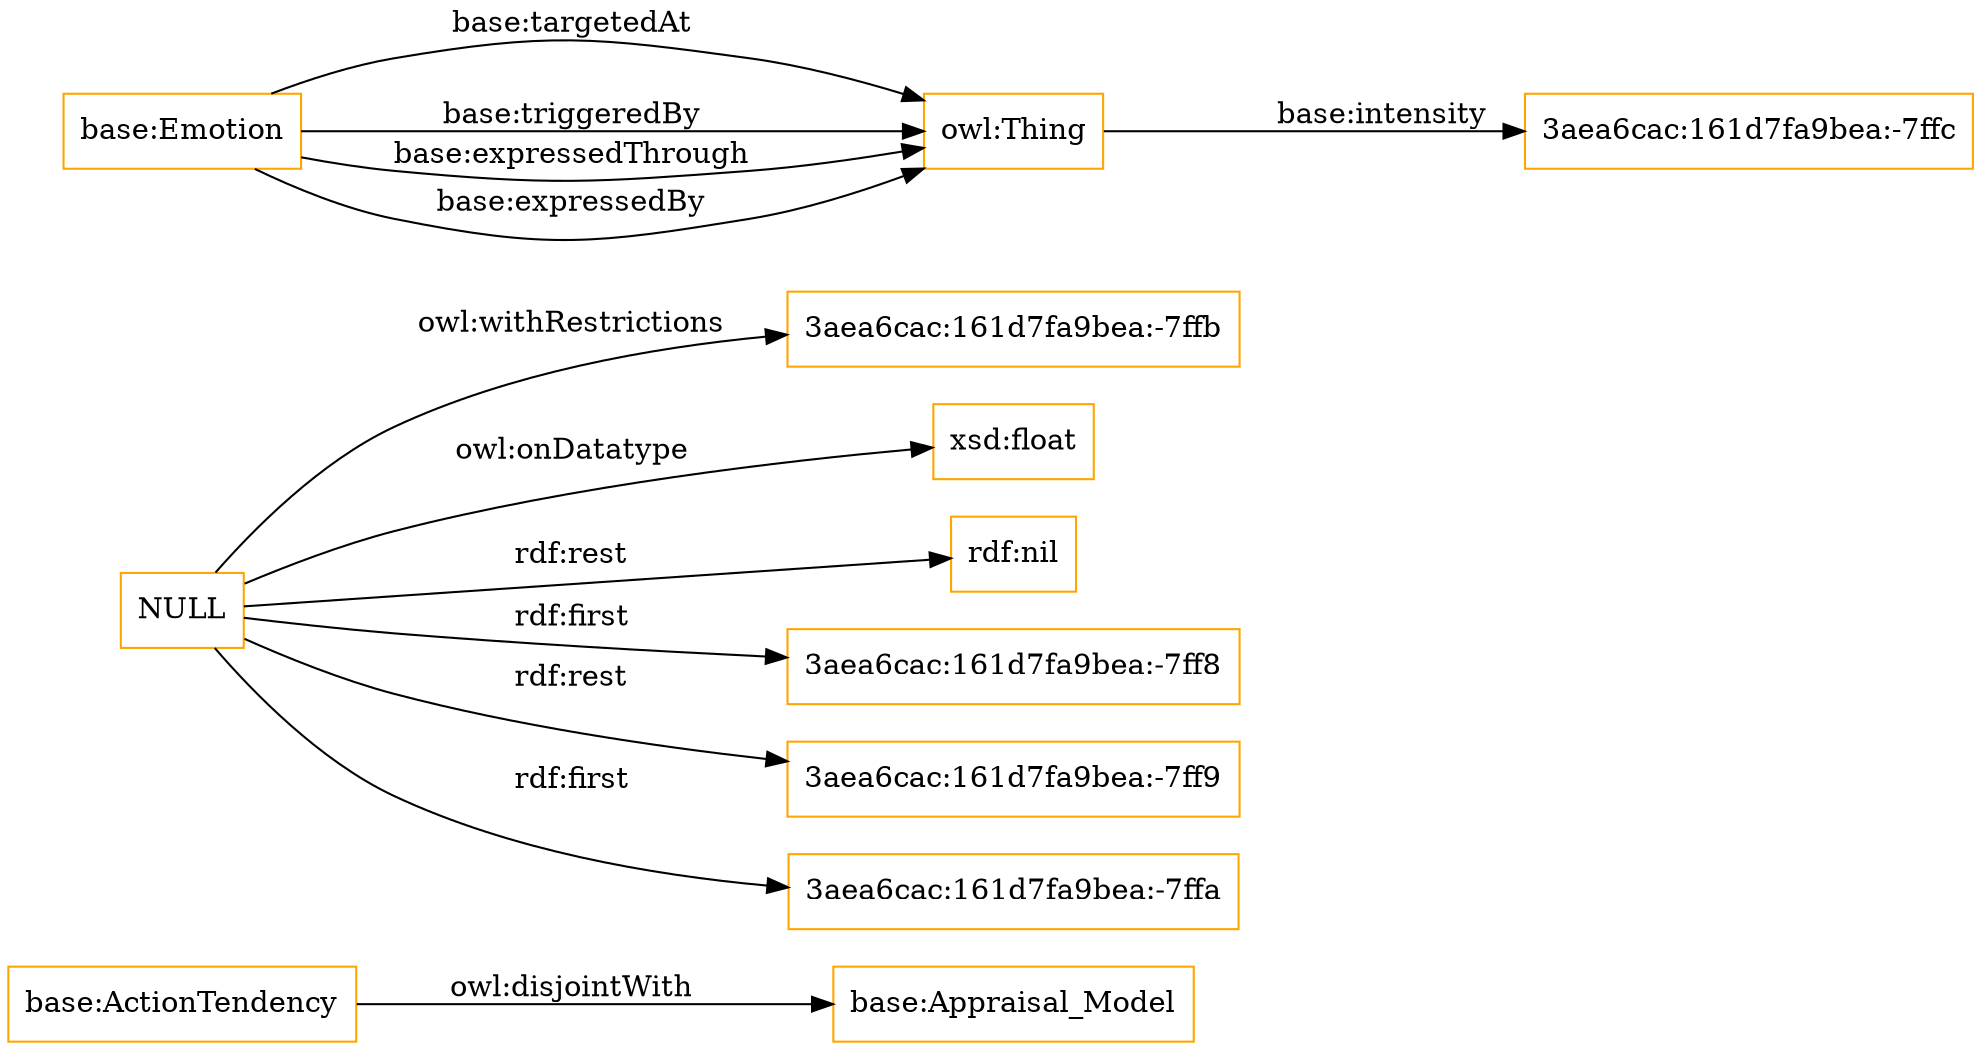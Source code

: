 digraph ar2dtool_diagram { 
rankdir=LR;
size="1501"
node [shape = rectangle, color="orange"]; "base:ActionTendency" "base:Appraisal_Model" ; /*classes style*/
	"base:ActionTendency" -> "base:Appraisal_Model" [ label = "owl:disjointWith" ];
	"NULL" -> "3aea6cac:161d7fa9bea:-7ffb" [ label = "owl:withRestrictions" ];
	"NULL" -> "xsd:float" [ label = "owl:onDatatype" ];
	"NULL" -> "rdf:nil" [ label = "rdf:rest" ];
	"NULL" -> "3aea6cac:161d7fa9bea:-7ff8" [ label = "rdf:first" ];
	"NULL" -> "3aea6cac:161d7fa9bea:-7ff9" [ label = "rdf:rest" ];
	"NULL" -> "3aea6cac:161d7fa9bea:-7ffa" [ label = "rdf:first" ];
	"base:Emotion" -> "owl:Thing" [ label = "base:targetedAt" ];
	"owl:Thing" -> "3aea6cac:161d7fa9bea:-7ffc" [ label = "base:intensity" ];
	"base:Emotion" -> "owl:Thing" [ label = "base:triggeredBy" ];
	"base:Emotion" -> "owl:Thing" [ label = "base:expressedThrough" ];
	"base:Emotion" -> "owl:Thing" [ label = "base:expressedBy" ];

}
